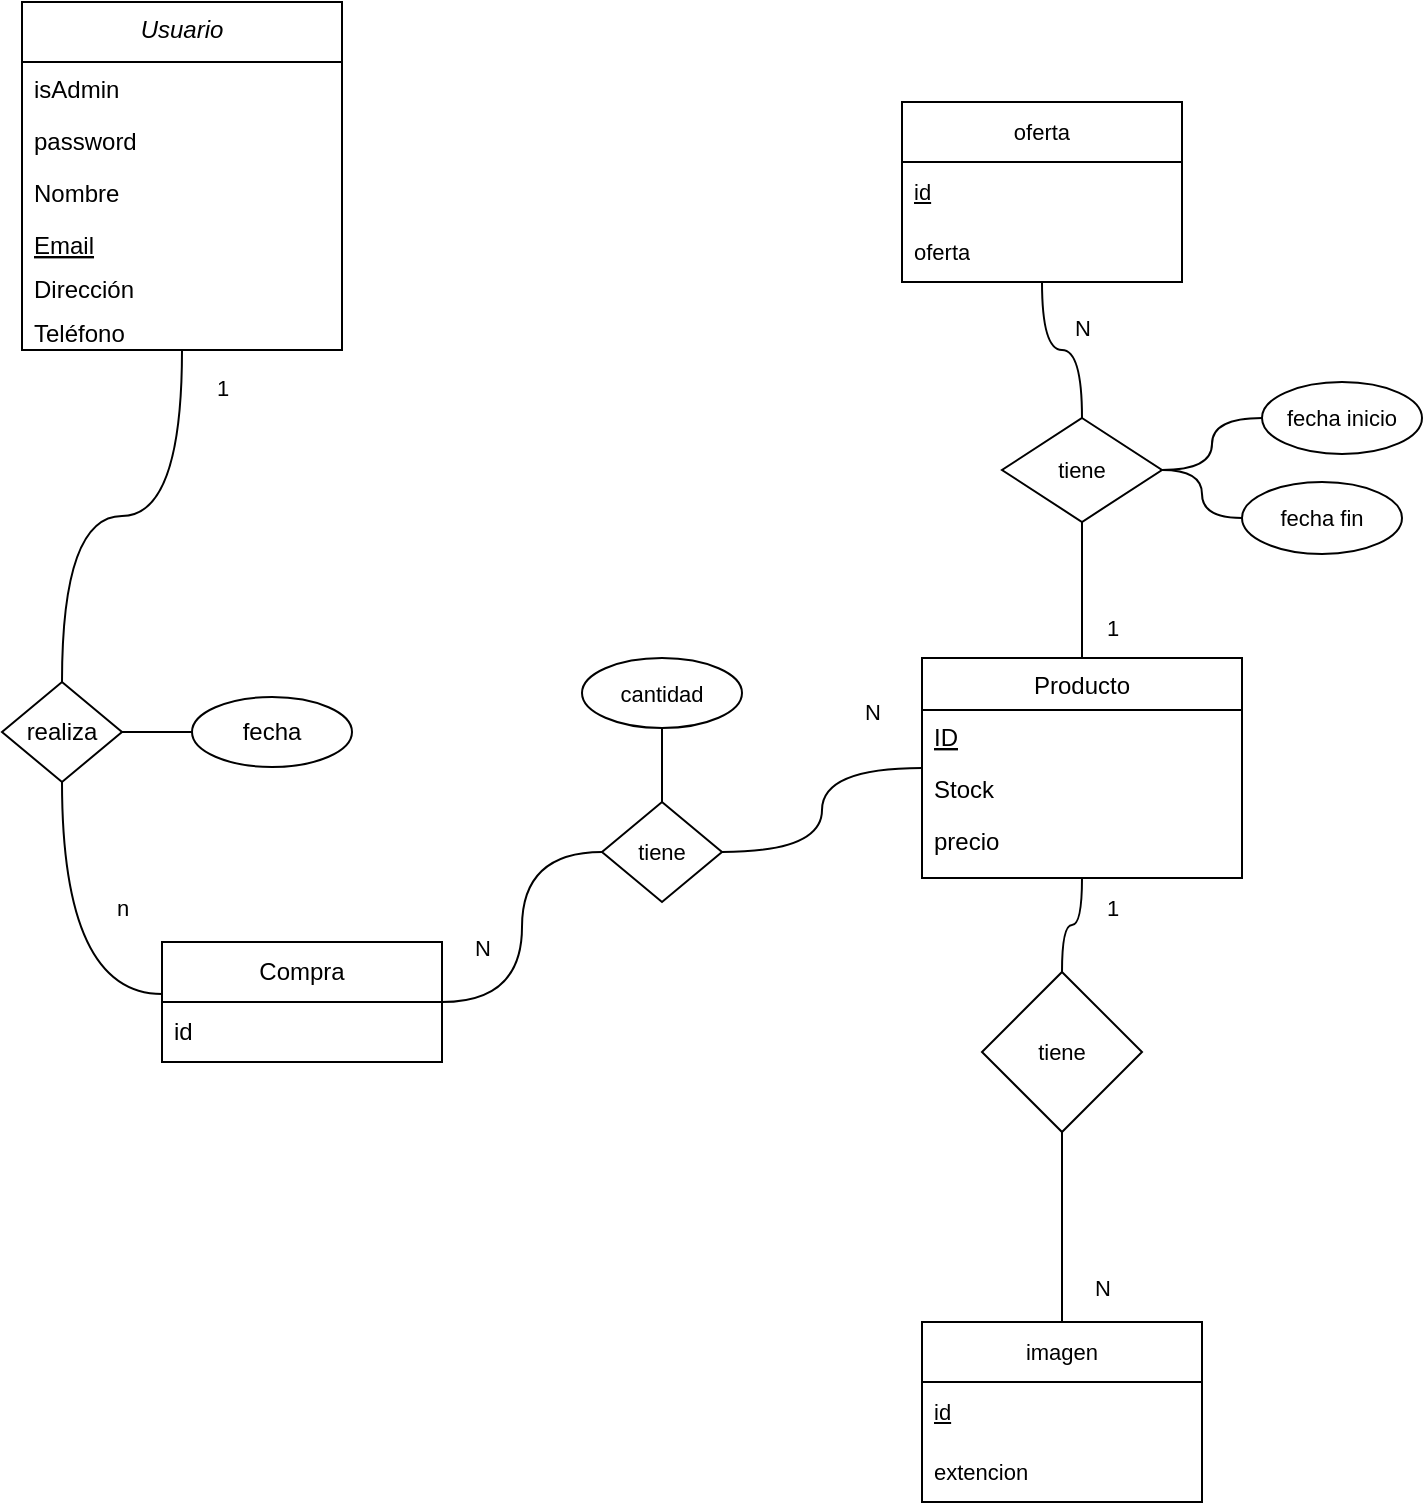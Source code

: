 <mxfile version="24.7.8">
  <diagram id="C5RBs43oDa-KdzZeNtuy" name="Page-1">
    <mxGraphModel dx="1158" dy="775" grid="1" gridSize="10" guides="1" tooltips="1" connect="1" arrows="1" fold="1" page="1" pageScale="1" pageWidth="827" pageHeight="1169" math="0" shadow="0">
      <root>
        <mxCell id="WIyWlLk6GJQsqaUBKTNV-0" />
        <mxCell id="WIyWlLk6GJQsqaUBKTNV-1" parent="WIyWlLk6GJQsqaUBKTNV-0" />
        <mxCell id="jwRrSV8tyxi8UycPmDuu-13" style="edgeStyle=orthogonalEdgeStyle;shape=connector;curved=1;rounded=0;orthogonalLoop=1;jettySize=auto;html=1;strokeColor=default;align=center;verticalAlign=middle;fontFamily=Helvetica;fontSize=11;fontColor=default;labelBackgroundColor=default;endArrow=none;endFill=0;" edge="1" parent="WIyWlLk6GJQsqaUBKTNV-1" source="zkfFHV4jXpPFQw0GAbJ--0" target="epVghSl_9REqMf__bIjW-2">
          <mxGeometry relative="1" as="geometry" />
        </mxCell>
        <mxCell id="zkfFHV4jXpPFQw0GAbJ--0" value="Usuario" style="swimlane;fontStyle=2;align=center;verticalAlign=top;childLayout=stackLayout;horizontal=1;startSize=30;horizontalStack=0;resizeParent=1;resizeLast=0;collapsible=1;marginBottom=0;rounded=0;shadow=0;strokeWidth=1;" parent="WIyWlLk6GJQsqaUBKTNV-1" vertex="1">
          <mxGeometry x="100" y="60" width="160" height="174" as="geometry">
            <mxRectangle x="100" y="80" width="160" height="26" as="alternateBounds" />
          </mxGeometry>
        </mxCell>
        <mxCell id="jwRrSV8tyxi8UycPmDuu-5" value="isAdmin" style="text;align=left;verticalAlign=top;spacingLeft=4;spacingRight=4;overflow=hidden;rotatable=0;points=[[0,0.5],[1,0.5]];portConstraint=eastwest;rounded=0;shadow=0;html=0;" vertex="1" parent="zkfFHV4jXpPFQw0GAbJ--0">
          <mxGeometry y="30" width="160" height="26" as="geometry" />
        </mxCell>
        <mxCell id="jwRrSV8tyxi8UycPmDuu-4" value="password" style="text;align=left;verticalAlign=top;spacingLeft=4;spacingRight=4;overflow=hidden;rotatable=0;points=[[0,0.5],[1,0.5]];portConstraint=eastwest;rounded=0;shadow=0;html=0;" vertex="1" parent="zkfFHV4jXpPFQw0GAbJ--0">
          <mxGeometry y="56" width="160" height="26" as="geometry" />
        </mxCell>
        <mxCell id="zkfFHV4jXpPFQw0GAbJ--2" value="Nombre" style="text;align=left;verticalAlign=top;spacingLeft=4;spacingRight=4;overflow=hidden;rotatable=0;points=[[0,0.5],[1,0.5]];portConstraint=eastwest;rounded=0;shadow=0;html=0;" parent="zkfFHV4jXpPFQw0GAbJ--0" vertex="1">
          <mxGeometry y="82" width="160" height="26" as="geometry" />
        </mxCell>
        <mxCell id="zkfFHV4jXpPFQw0GAbJ--3" value="Email" style="text;align=left;verticalAlign=top;spacingLeft=4;spacingRight=4;overflow=hidden;rotatable=0;points=[[0,0.5],[1,0.5]];portConstraint=eastwest;rounded=0;shadow=0;html=0;fontStyle=4" parent="zkfFHV4jXpPFQw0GAbJ--0" vertex="1">
          <mxGeometry y="108" width="160" height="22" as="geometry" />
        </mxCell>
        <mxCell id="epVghSl_9REqMf__bIjW-0" value="Dirección" style="text;align=left;verticalAlign=top;spacingLeft=4;spacingRight=4;overflow=hidden;rotatable=0;points=[[0,0.5],[1,0.5]];portConstraint=eastwest;rounded=0;shadow=0;html=0;" parent="zkfFHV4jXpPFQw0GAbJ--0" vertex="1">
          <mxGeometry y="130" width="160" height="22" as="geometry" />
        </mxCell>
        <mxCell id="epVghSl_9REqMf__bIjW-11" value="Teléfono" style="text;align=left;verticalAlign=top;spacingLeft=4;spacingRight=4;overflow=hidden;rotatable=0;points=[[0,0.5],[1,0.5]];portConstraint=eastwest;rounded=0;shadow=0;html=0;" parent="zkfFHV4jXpPFQw0GAbJ--0" vertex="1">
          <mxGeometry y="152" width="160" height="22" as="geometry" />
        </mxCell>
        <mxCell id="jwRrSV8tyxi8UycPmDuu-31" style="edgeStyle=orthogonalEdgeStyle;shape=connector;curved=1;rounded=0;orthogonalLoop=1;jettySize=auto;html=1;entryX=0.5;entryY=1;entryDx=0;entryDy=0;strokeColor=default;align=center;verticalAlign=middle;fontFamily=Helvetica;fontSize=11;fontColor=default;labelBackgroundColor=default;endArrow=none;endFill=0;" edge="1" parent="WIyWlLk6GJQsqaUBKTNV-1" source="zkfFHV4jXpPFQw0GAbJ--17" target="jwRrSV8tyxi8UycPmDuu-30">
          <mxGeometry relative="1" as="geometry" />
        </mxCell>
        <mxCell id="jwRrSV8tyxi8UycPmDuu-45" style="edgeStyle=orthogonalEdgeStyle;shape=connector;curved=1;rounded=0;orthogonalLoop=1;jettySize=auto;html=1;strokeColor=default;align=center;verticalAlign=middle;fontFamily=Helvetica;fontSize=11;fontColor=default;labelBackgroundColor=default;endArrow=none;endFill=0;" edge="1" parent="WIyWlLk6GJQsqaUBKTNV-1" source="zkfFHV4jXpPFQw0GAbJ--17" target="jwRrSV8tyxi8UycPmDuu-44">
          <mxGeometry relative="1" as="geometry" />
        </mxCell>
        <mxCell id="zkfFHV4jXpPFQw0GAbJ--17" value="Producto" style="swimlane;fontStyle=0;align=center;verticalAlign=top;childLayout=stackLayout;horizontal=1;startSize=26;horizontalStack=0;resizeParent=1;resizeLast=0;collapsible=1;marginBottom=0;rounded=0;shadow=0;strokeWidth=1;" parent="WIyWlLk6GJQsqaUBKTNV-1" vertex="1">
          <mxGeometry x="550" y="388" width="160" height="110" as="geometry">
            <mxRectangle x="550" y="140" width="160" height="26" as="alternateBounds" />
          </mxGeometry>
        </mxCell>
        <mxCell id="zkfFHV4jXpPFQw0GAbJ--18" value="ID" style="text;align=left;verticalAlign=top;spacingLeft=4;spacingRight=4;overflow=hidden;rotatable=0;points=[[0,0.5],[1,0.5]];portConstraint=eastwest;fontStyle=4" parent="zkfFHV4jXpPFQw0GAbJ--17" vertex="1">
          <mxGeometry y="26" width="160" height="26" as="geometry" />
        </mxCell>
        <mxCell id="zkfFHV4jXpPFQw0GAbJ--19" value="Stock" style="text;align=left;verticalAlign=top;spacingLeft=4;spacingRight=4;overflow=hidden;rotatable=0;points=[[0,0.5],[1,0.5]];portConstraint=eastwest;rounded=0;shadow=0;html=0;" parent="zkfFHV4jXpPFQw0GAbJ--17" vertex="1">
          <mxGeometry y="52" width="160" height="26" as="geometry" />
        </mxCell>
        <mxCell id="zkfFHV4jXpPFQw0GAbJ--20" value="precio" style="text;align=left;verticalAlign=top;spacingLeft=4;spacingRight=4;overflow=hidden;rotatable=0;points=[[0,0.5],[1,0.5]];portConstraint=eastwest;rounded=0;shadow=0;html=0;" parent="zkfFHV4jXpPFQw0GAbJ--17" vertex="1">
          <mxGeometry y="78" width="160" height="26" as="geometry" />
        </mxCell>
        <mxCell id="jwRrSV8tyxi8UycPmDuu-24" value="" style="edgeStyle=orthogonalEdgeStyle;shape=connector;curved=1;rounded=0;orthogonalLoop=1;jettySize=auto;html=1;strokeColor=default;align=center;verticalAlign=middle;fontFamily=Helvetica;fontSize=11;fontColor=default;labelBackgroundColor=default;endArrow=none;endFill=0;" edge="1" parent="WIyWlLk6GJQsqaUBKTNV-1" source="epVghSl_9REqMf__bIjW-2" target="jwRrSV8tyxi8UycPmDuu-23">
          <mxGeometry relative="1" as="geometry" />
        </mxCell>
        <mxCell id="epVghSl_9REqMf__bIjW-2" value="realiza" style="rhombus;whiteSpace=wrap;html=1;" parent="WIyWlLk6GJQsqaUBKTNV-1" vertex="1">
          <mxGeometry x="90" y="400" width="60" height="50" as="geometry" />
        </mxCell>
        <mxCell id="jwRrSV8tyxi8UycPmDuu-17" style="edgeStyle=orthogonalEdgeStyle;shape=connector;curved=1;rounded=0;orthogonalLoop=1;jettySize=auto;html=1;entryX=0;entryY=0.5;entryDx=0;entryDy=0;strokeColor=default;align=center;verticalAlign=middle;fontFamily=Helvetica;fontSize=11;fontColor=default;labelBackgroundColor=default;endArrow=none;endFill=0;" edge="1" parent="WIyWlLk6GJQsqaUBKTNV-1" source="jwRrSV8tyxi8UycPmDuu-6" target="jwRrSV8tyxi8UycPmDuu-16">
          <mxGeometry relative="1" as="geometry" />
        </mxCell>
        <mxCell id="jwRrSV8tyxi8UycPmDuu-6" value="Compra" style="swimlane;fontStyle=0;childLayout=stackLayout;horizontal=1;startSize=30;horizontalStack=0;resizeParent=1;resizeParentMax=0;resizeLast=0;collapsible=1;marginBottom=0;whiteSpace=wrap;html=1;" vertex="1" parent="WIyWlLk6GJQsqaUBKTNV-1">
          <mxGeometry x="170" y="530" width="140" height="60" as="geometry" />
        </mxCell>
        <mxCell id="jwRrSV8tyxi8UycPmDuu-7" value="id" style="text;strokeColor=none;fillColor=none;align=left;verticalAlign=middle;spacingLeft=4;spacingRight=4;overflow=hidden;points=[[0,0.5],[1,0.5]];portConstraint=eastwest;rotatable=0;whiteSpace=wrap;html=1;" vertex="1" parent="jwRrSV8tyxi8UycPmDuu-6">
          <mxGeometry y="30" width="140" height="30" as="geometry" />
        </mxCell>
        <mxCell id="jwRrSV8tyxi8UycPmDuu-10" style="edgeStyle=orthogonalEdgeStyle;rounded=0;orthogonalLoop=1;jettySize=auto;html=1;entryX=0;entryY=-0.133;entryDx=0;entryDy=0;entryPerimeter=0;endArrow=none;endFill=0;curved=1;" edge="1" parent="WIyWlLk6GJQsqaUBKTNV-1" source="epVghSl_9REqMf__bIjW-2" target="jwRrSV8tyxi8UycPmDuu-7">
          <mxGeometry relative="1" as="geometry" />
        </mxCell>
        <mxCell id="jwRrSV8tyxi8UycPmDuu-14" value="1" style="text;html=1;align=center;verticalAlign=middle;resizable=0;points=[];autosize=1;strokeColor=none;fillColor=none;fontFamily=Helvetica;fontSize=11;fontColor=default;labelBackgroundColor=default;" vertex="1" parent="WIyWlLk6GJQsqaUBKTNV-1">
          <mxGeometry x="185" y="238" width="30" height="30" as="geometry" />
        </mxCell>
        <mxCell id="jwRrSV8tyxi8UycPmDuu-15" value="n" style="text;html=1;align=center;verticalAlign=middle;resizable=0;points=[];autosize=1;strokeColor=none;fillColor=none;fontFamily=Helvetica;fontSize=11;fontColor=default;labelBackgroundColor=default;" vertex="1" parent="WIyWlLk6GJQsqaUBKTNV-1">
          <mxGeometry x="135" y="498" width="30" height="30" as="geometry" />
        </mxCell>
        <mxCell id="jwRrSV8tyxi8UycPmDuu-18" style="edgeStyle=orthogonalEdgeStyle;shape=connector;curved=1;rounded=0;orthogonalLoop=1;jettySize=auto;html=1;strokeColor=default;align=center;verticalAlign=middle;fontFamily=Helvetica;fontSize=11;fontColor=default;labelBackgroundColor=default;endArrow=none;endFill=0;" edge="1" parent="WIyWlLk6GJQsqaUBKTNV-1" source="jwRrSV8tyxi8UycPmDuu-16" target="zkfFHV4jXpPFQw0GAbJ--17">
          <mxGeometry relative="1" as="geometry" />
        </mxCell>
        <mxCell id="jwRrSV8tyxi8UycPmDuu-22" value="" style="edgeStyle=orthogonalEdgeStyle;shape=connector;curved=1;rounded=0;orthogonalLoop=1;jettySize=auto;html=1;strokeColor=default;align=center;verticalAlign=middle;fontFamily=Helvetica;fontSize=11;fontColor=default;labelBackgroundColor=default;endArrow=none;endFill=0;" edge="1" parent="WIyWlLk6GJQsqaUBKTNV-1" source="jwRrSV8tyxi8UycPmDuu-16" target="jwRrSV8tyxi8UycPmDuu-21">
          <mxGeometry relative="1" as="geometry" />
        </mxCell>
        <mxCell id="jwRrSV8tyxi8UycPmDuu-16" value="tiene" style="rhombus;whiteSpace=wrap;html=1;fontFamily=Helvetica;fontSize=11;fontColor=default;labelBackgroundColor=default;" vertex="1" parent="WIyWlLk6GJQsqaUBKTNV-1">
          <mxGeometry x="390" y="460" width="60" height="50" as="geometry" />
        </mxCell>
        <mxCell id="jwRrSV8tyxi8UycPmDuu-19" value="N" style="text;html=1;align=center;verticalAlign=middle;resizable=0;points=[];autosize=1;strokeColor=none;fillColor=none;fontFamily=Helvetica;fontSize=11;fontColor=default;labelBackgroundColor=default;" vertex="1" parent="WIyWlLk6GJQsqaUBKTNV-1">
          <mxGeometry x="315" y="518" width="30" height="30" as="geometry" />
        </mxCell>
        <mxCell id="jwRrSV8tyxi8UycPmDuu-20" value="N" style="text;html=1;align=center;verticalAlign=middle;resizable=0;points=[];autosize=1;strokeColor=none;fillColor=none;fontFamily=Helvetica;fontSize=11;fontColor=default;labelBackgroundColor=default;" vertex="1" parent="WIyWlLk6GJQsqaUBKTNV-1">
          <mxGeometry x="510" y="400" width="30" height="30" as="geometry" />
        </mxCell>
        <mxCell id="jwRrSV8tyxi8UycPmDuu-21" value="cantidad" style="ellipse;whiteSpace=wrap;html=1;fontSize=11;labelBackgroundColor=default;" vertex="1" parent="WIyWlLk6GJQsqaUBKTNV-1">
          <mxGeometry x="380" y="388" width="80" height="35" as="geometry" />
        </mxCell>
        <mxCell id="jwRrSV8tyxi8UycPmDuu-23" value="fecha" style="ellipse;whiteSpace=wrap;html=1;" vertex="1" parent="WIyWlLk6GJQsqaUBKTNV-1">
          <mxGeometry x="185" y="407.5" width="80" height="35" as="geometry" />
        </mxCell>
        <mxCell id="jwRrSV8tyxi8UycPmDuu-32" style="edgeStyle=orthogonalEdgeStyle;shape=connector;curved=1;rounded=0;orthogonalLoop=1;jettySize=auto;html=1;entryX=0.5;entryY=0;entryDx=0;entryDy=0;strokeColor=default;align=center;verticalAlign=middle;fontFamily=Helvetica;fontSize=11;fontColor=default;labelBackgroundColor=default;endArrow=none;endFill=0;" edge="1" parent="WIyWlLk6GJQsqaUBKTNV-1" source="jwRrSV8tyxi8UycPmDuu-26" target="jwRrSV8tyxi8UycPmDuu-30">
          <mxGeometry relative="1" as="geometry" />
        </mxCell>
        <mxCell id="jwRrSV8tyxi8UycPmDuu-26" value="oferta" style="swimlane;fontStyle=0;childLayout=stackLayout;horizontal=1;startSize=30;horizontalStack=0;resizeParent=1;resizeParentMax=0;resizeLast=0;collapsible=1;marginBottom=0;whiteSpace=wrap;html=1;fontFamily=Helvetica;fontSize=11;fontColor=default;labelBackgroundColor=default;" vertex="1" parent="WIyWlLk6GJQsqaUBKTNV-1">
          <mxGeometry x="540" y="110" width="140" height="90" as="geometry" />
        </mxCell>
        <mxCell id="jwRrSV8tyxi8UycPmDuu-27" value="id" style="text;strokeColor=none;fillColor=none;align=left;verticalAlign=middle;spacingLeft=4;spacingRight=4;overflow=hidden;points=[[0,0.5],[1,0.5]];portConstraint=eastwest;rotatable=0;whiteSpace=wrap;html=1;fontFamily=Helvetica;fontSize=11;fontColor=default;labelBackgroundColor=default;fontStyle=4" vertex="1" parent="jwRrSV8tyxi8UycPmDuu-26">
          <mxGeometry y="30" width="140" height="30" as="geometry" />
        </mxCell>
        <mxCell id="jwRrSV8tyxi8UycPmDuu-28" value="oferta" style="text;strokeColor=none;fillColor=none;align=left;verticalAlign=middle;spacingLeft=4;spacingRight=4;overflow=hidden;points=[[0,0.5],[1,0.5]];portConstraint=eastwest;rotatable=0;whiteSpace=wrap;html=1;fontFamily=Helvetica;fontSize=11;fontColor=default;labelBackgroundColor=default;" vertex="1" parent="jwRrSV8tyxi8UycPmDuu-26">
          <mxGeometry y="60" width="140" height="30" as="geometry" />
        </mxCell>
        <mxCell id="jwRrSV8tyxi8UycPmDuu-36" value="" style="edgeStyle=orthogonalEdgeStyle;shape=connector;curved=1;rounded=0;orthogonalLoop=1;jettySize=auto;html=1;strokeColor=default;align=center;verticalAlign=middle;fontFamily=Helvetica;fontSize=11;fontColor=default;labelBackgroundColor=default;endArrow=none;endFill=0;" edge="1" parent="WIyWlLk6GJQsqaUBKTNV-1" source="jwRrSV8tyxi8UycPmDuu-30" target="jwRrSV8tyxi8UycPmDuu-35">
          <mxGeometry relative="1" as="geometry" />
        </mxCell>
        <mxCell id="jwRrSV8tyxi8UycPmDuu-38" style="edgeStyle=orthogonalEdgeStyle;shape=connector;curved=1;rounded=0;orthogonalLoop=1;jettySize=auto;html=1;strokeColor=default;align=center;verticalAlign=middle;fontFamily=Helvetica;fontSize=11;fontColor=default;labelBackgroundColor=default;endArrow=none;endFill=0;" edge="1" parent="WIyWlLk6GJQsqaUBKTNV-1" source="jwRrSV8tyxi8UycPmDuu-30" target="jwRrSV8tyxi8UycPmDuu-37">
          <mxGeometry relative="1" as="geometry" />
        </mxCell>
        <mxCell id="jwRrSV8tyxi8UycPmDuu-30" value="tiene" style="rhombus;whiteSpace=wrap;html=1;fontFamily=Helvetica;fontSize=11;fontColor=default;labelBackgroundColor=default;" vertex="1" parent="WIyWlLk6GJQsqaUBKTNV-1">
          <mxGeometry x="590" y="268" width="80" height="52" as="geometry" />
        </mxCell>
        <mxCell id="jwRrSV8tyxi8UycPmDuu-33" value="N" style="text;html=1;align=center;verticalAlign=middle;resizable=0;points=[];autosize=1;strokeColor=none;fillColor=none;fontFamily=Helvetica;fontSize=11;fontColor=default;labelBackgroundColor=default;" vertex="1" parent="WIyWlLk6GJQsqaUBKTNV-1">
          <mxGeometry x="615" y="208" width="30" height="30" as="geometry" />
        </mxCell>
        <mxCell id="jwRrSV8tyxi8UycPmDuu-34" value="1" style="text;html=1;align=center;verticalAlign=middle;resizable=0;points=[];autosize=1;strokeColor=none;fillColor=none;fontFamily=Helvetica;fontSize=11;fontColor=default;labelBackgroundColor=default;" vertex="1" parent="WIyWlLk6GJQsqaUBKTNV-1">
          <mxGeometry x="630" y="358" width="30" height="30" as="geometry" />
        </mxCell>
        <mxCell id="jwRrSV8tyxi8UycPmDuu-35" value="fecha inicio" style="ellipse;whiteSpace=wrap;html=1;fontSize=11;labelBackgroundColor=default;" vertex="1" parent="WIyWlLk6GJQsqaUBKTNV-1">
          <mxGeometry x="720" y="250" width="80" height="36" as="geometry" />
        </mxCell>
        <mxCell id="jwRrSV8tyxi8UycPmDuu-37" value="fecha fin" style="ellipse;whiteSpace=wrap;html=1;fontSize=11;labelBackgroundColor=default;" vertex="1" parent="WIyWlLk6GJQsqaUBKTNV-1">
          <mxGeometry x="710" y="300" width="80" height="36" as="geometry" />
        </mxCell>
        <mxCell id="jwRrSV8tyxi8UycPmDuu-46" style="edgeStyle=orthogonalEdgeStyle;shape=connector;curved=1;rounded=0;orthogonalLoop=1;jettySize=auto;html=1;strokeColor=default;align=center;verticalAlign=middle;fontFamily=Helvetica;fontSize=11;fontColor=default;labelBackgroundColor=default;endArrow=none;endFill=0;" edge="1" parent="WIyWlLk6GJQsqaUBKTNV-1" source="jwRrSV8tyxi8UycPmDuu-40" target="jwRrSV8tyxi8UycPmDuu-44">
          <mxGeometry relative="1" as="geometry" />
        </mxCell>
        <mxCell id="jwRrSV8tyxi8UycPmDuu-40" value="imagen" style="swimlane;fontStyle=0;childLayout=stackLayout;horizontal=1;startSize=30;horizontalStack=0;resizeParent=1;resizeParentMax=0;resizeLast=0;collapsible=1;marginBottom=0;whiteSpace=wrap;html=1;fontFamily=Helvetica;fontSize=11;fontColor=default;labelBackgroundColor=default;" vertex="1" parent="WIyWlLk6GJQsqaUBKTNV-1">
          <mxGeometry x="550" y="720" width="140" height="90" as="geometry" />
        </mxCell>
        <mxCell id="jwRrSV8tyxi8UycPmDuu-41" value="id" style="text;strokeColor=none;fillColor=none;align=left;verticalAlign=middle;spacingLeft=4;spacingRight=4;overflow=hidden;points=[[0,0.5],[1,0.5]];portConstraint=eastwest;rotatable=0;whiteSpace=wrap;html=1;fontFamily=Helvetica;fontSize=11;fontColor=default;labelBackgroundColor=default;fontStyle=4" vertex="1" parent="jwRrSV8tyxi8UycPmDuu-40">
          <mxGeometry y="30" width="140" height="30" as="geometry" />
        </mxCell>
        <mxCell id="jwRrSV8tyxi8UycPmDuu-42" value="extencion" style="text;strokeColor=none;fillColor=none;align=left;verticalAlign=middle;spacingLeft=4;spacingRight=4;overflow=hidden;points=[[0,0.5],[1,0.5]];portConstraint=eastwest;rotatable=0;whiteSpace=wrap;html=1;fontFamily=Helvetica;fontSize=11;fontColor=default;labelBackgroundColor=default;" vertex="1" parent="jwRrSV8tyxi8UycPmDuu-40">
          <mxGeometry y="60" width="140" height="30" as="geometry" />
        </mxCell>
        <mxCell id="jwRrSV8tyxi8UycPmDuu-44" value="tiene" style="rhombus;whiteSpace=wrap;html=1;fontFamily=Helvetica;fontSize=11;fontColor=default;labelBackgroundColor=default;" vertex="1" parent="WIyWlLk6GJQsqaUBKTNV-1">
          <mxGeometry x="580" y="545" width="80" height="80" as="geometry" />
        </mxCell>
        <mxCell id="jwRrSV8tyxi8UycPmDuu-47" value="1" style="text;html=1;align=center;verticalAlign=middle;resizable=0;points=[];autosize=1;strokeColor=none;fillColor=none;fontFamily=Helvetica;fontSize=11;fontColor=default;labelBackgroundColor=default;" vertex="1" parent="WIyWlLk6GJQsqaUBKTNV-1">
          <mxGeometry x="630" y="498" width="30" height="30" as="geometry" />
        </mxCell>
        <mxCell id="jwRrSV8tyxi8UycPmDuu-48" value="N" style="text;html=1;align=center;verticalAlign=middle;resizable=0;points=[];autosize=1;strokeColor=none;fillColor=none;fontFamily=Helvetica;fontSize=11;fontColor=default;labelBackgroundColor=default;" vertex="1" parent="WIyWlLk6GJQsqaUBKTNV-1">
          <mxGeometry x="625" y="688" width="30" height="30" as="geometry" />
        </mxCell>
      </root>
    </mxGraphModel>
  </diagram>
</mxfile>
